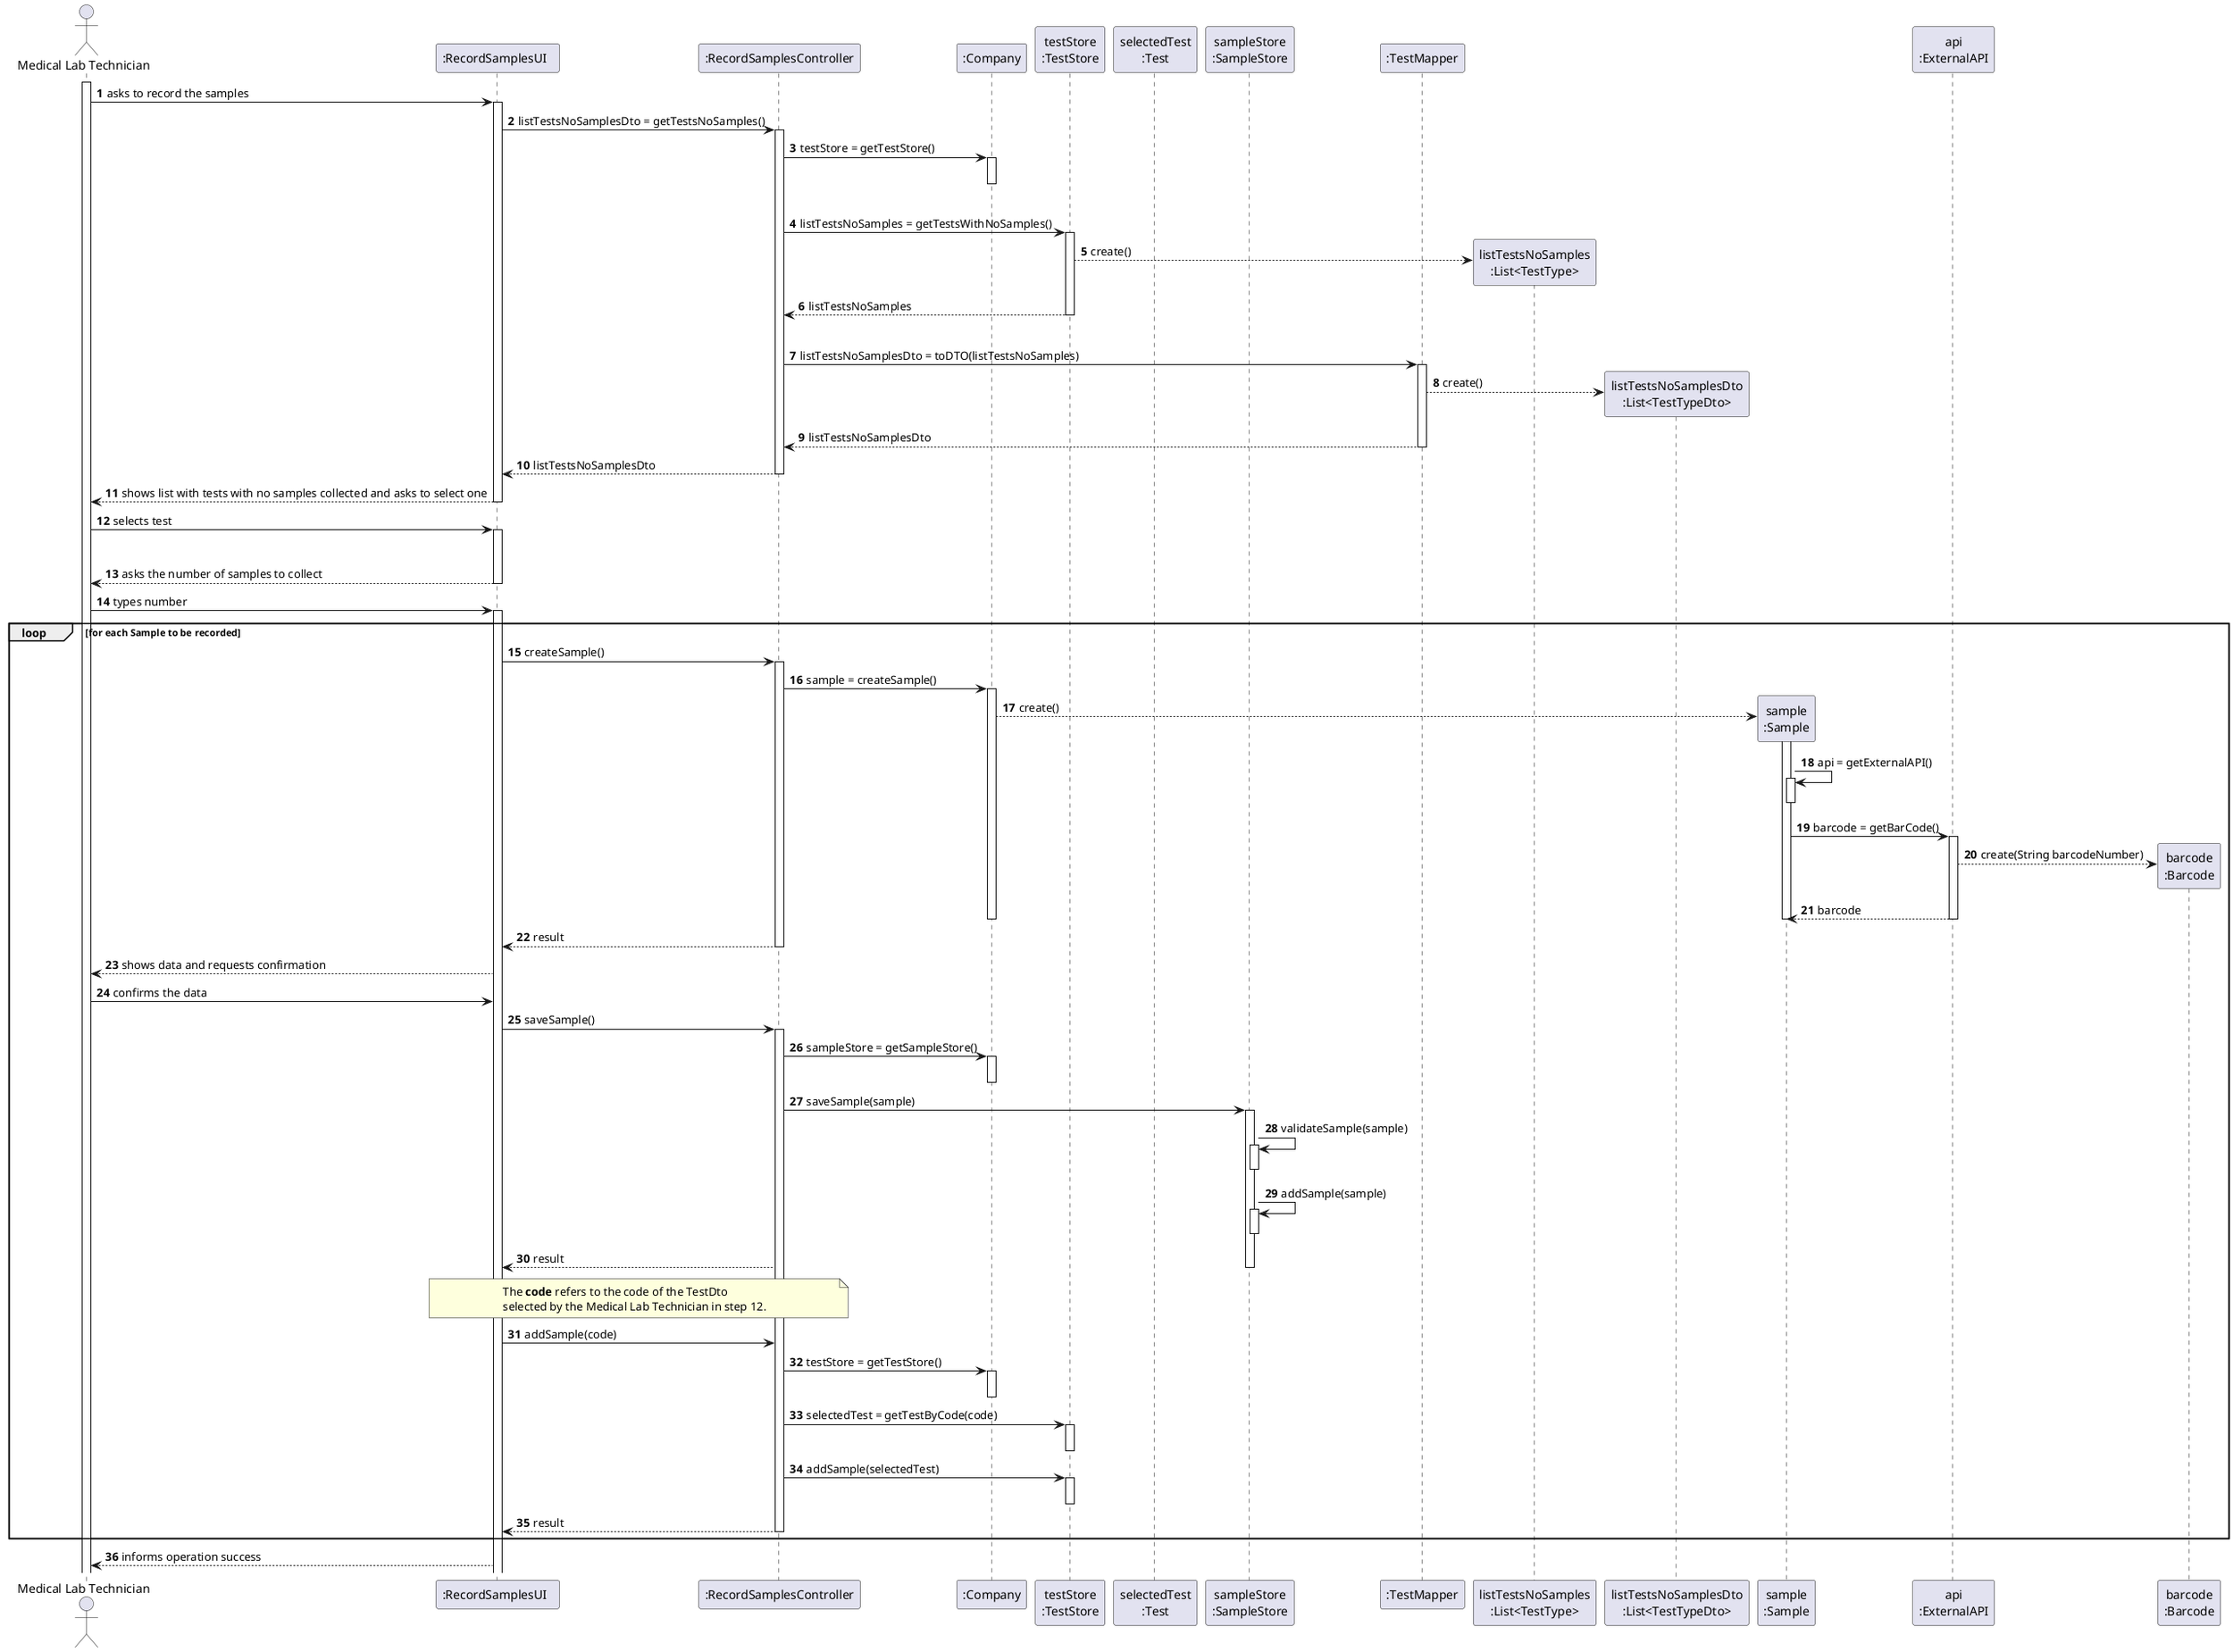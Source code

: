 @startuml

autonumber

actor "Medical Lab Technician" as MLT

participant ":RecordSamplesUI  " as UI
participant ":RecordSamplesController" as CTRL
participant ":Company" as COMPANY
participant "testStore\n:TestStore" as TEST_STORE
participant "selectedTest\n:Test" as SELECTED_TEST
participant "sampleStore\n:SampleStore" as SAMPLE_STORE
participant ":TestMapper" as TEST_MAPPER
participant "listTestsNoSamples\n:List<TestType>" as LIST_TESTS_NO_SAMPLES
participant "listTestsNoSamplesDto\n:List<TestTypeDto>" as LIST_TESTS_NO_SAMPLES_DTO
participant "sample\n:Sample" as SAMPLE
participant "api\n:ExternalAPI" as API
participant "barcode\n:Barcode" as BARCODE

activate MLT
MLT -> UI : asks to record the samples
activate UI

UI -> CTRL : listTestsNoSamplesDto = getTestsNoSamples()
activate CTRL

CTRL -> COMPANY : testStore = getTestStore()
activate COMPANY
|||
deactivate COMPANY

CTRL -> TEST_STORE : listTestsNoSamples = getTestsWithNoSamples()
activate TEST_STORE

TEST_STORE --> LIST_TESTS_NO_SAMPLES** : create()

TEST_STORE --> CTRL : listTestsNoSamples
deactivate TEST_STORE
|||

CTRL -> TEST_MAPPER : listTestsNoSamplesDto = toDTO(listTestsNoSamples)
activate TEST_MAPPER

TEST_MAPPER --> LIST_TESTS_NO_SAMPLES_DTO** : create()

TEST_MAPPER --> CTRL : listTestsNoSamplesDto
deactivate TEST_MAPPER

CTRL --> UI : listTestsNoSamplesDto
deactivate CTRL

UI --> MLT : shows list with tests with no samples collected and asks to select one
deactivate UI


MLT -> UI : selects test
activate UI

/'UI -> UI : selectedTestDto = (TestDto) Utils.showAndSelectOne(listTestWithNoSamplesDto, "msg")
activate UI
deactivate UI'/

/'note over UI, CTRL
The **code** refers to the code of the TestDto
selected by the Medical Lab Technician.
end note
UI -> CTRL : selectedTest = getTestByCode(code)
activate CTRL

CTRL -> COMPANY : testStore = getTestStore()
activate COMPANY
deactivate COMPANY

CTRL -> TEST_STORE : selectedTest = getTestByCode(code)
activate TEST_STORE
TEST_STORE --> SELECTED_TEST** : create()
TEST_STORE --> CTRL : selectedTest
deactivate TEST_STORE

CTRL --> UI : selectedTest'/

deactivate CTRL


UI --> MLT : asks the number of samples to collect
deactivate UI

MLT -> UI : types number
activate UI

loop for each Sample to be recorded
UI -> CTRL : createSample()
activate CTRL

CTRL -> COMPANY : sample = createSample()
activate COMPANY

COMPANY --> SAMPLE** : create()


activate SAMPLE


SAMPLE -> SAMPLE : api = getExternalAPI()
activate SAMPLE
deactivate SAMPLE



SAMPLE -> API : barcode = getBarCode()
activate API

API --> BARCODE** : create(String barcodeNumber)

API --> SAMPLE : barcode
deactivate SAMPLE
deactivate COMPANY
deactivate API

CTRL --> UI : result
deactivate CTRL



UI --> MLT : shows data and requests confirmation

MLT -> UI : confirms the data

UI -> CTRL : saveSample()
activate CTRL

CTRL -> COMPANY : sampleStore = getSampleStore()
activate COMPANY
deactivate COMPANY

CTRL -> SAMPLE_STORE : saveSample(sample)
activate SAMPLE_STORE


SAMPLE_STORE -> SAMPLE_STORE : validateSample(sample)
activate SAMPLE_STORE
deactivate SAMPLE_STORE

SAMPLE_STORE -> SAMPLE_STORE : addSample(sample)
activate SAMPLE_STORE
deactivate SAMPLE_STORE

CTRL --> UI : result

deactivate SAMPLE_STORE



note over UI, CTRL
The **code** refers to the code of the TestDto
selected by the Medical Lab Technician in step 12.
end note
UI -> CTRL : addSample(code)




CTRL -> COMPANY : testStore = getTestStore()
activate COMPANY
deactivate COMPANY

CTRL -> TEST_STORE : selectedTest = getTestByCode(code)
activate TEST_STORE
deactivate TEST_STORE

CTRL -> TEST_STORE : addSample(selectedTest)
activate TEST_STORE
deactivate TEST_STORE


/'dentro do método addSample, vai-se verificar se a sample já está lá?'/

CTRL --> UI : result

deactivate CTRL

end

UI --> MLT : informs operation success


/'colocar requests confirmation
e confirms the data em cima'/



@enduml